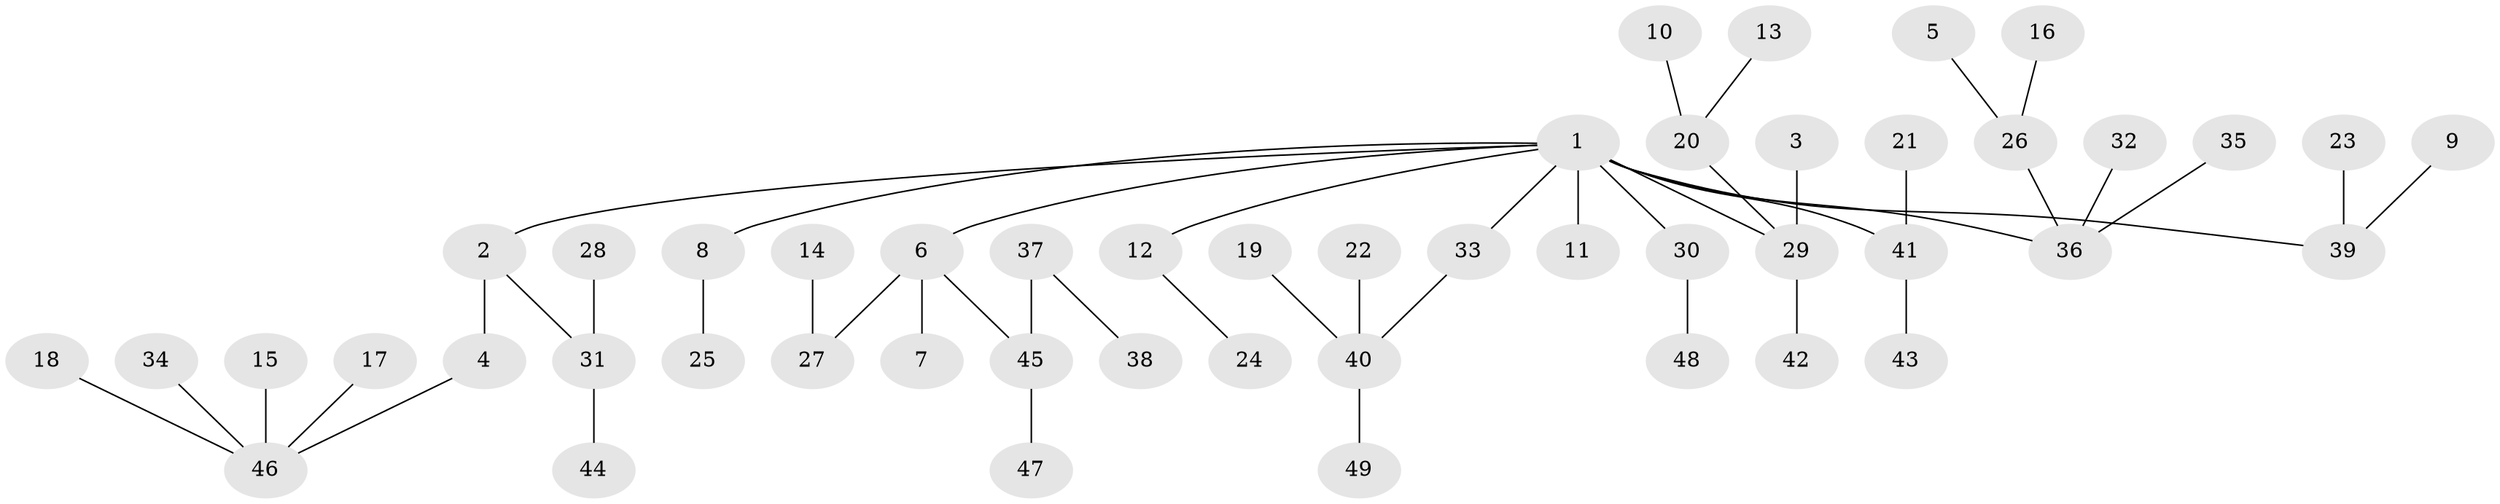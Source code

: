 // original degree distribution, {6: 0.030927835051546393, 3: 0.14432989690721648, 4: 0.09278350515463918, 2: 0.25773195876288657, 1: 0.4742268041237113}
// Generated by graph-tools (version 1.1) at 2025/26/03/09/25 03:26:24]
// undirected, 49 vertices, 48 edges
graph export_dot {
graph [start="1"]
  node [color=gray90,style=filled];
  1;
  2;
  3;
  4;
  5;
  6;
  7;
  8;
  9;
  10;
  11;
  12;
  13;
  14;
  15;
  16;
  17;
  18;
  19;
  20;
  21;
  22;
  23;
  24;
  25;
  26;
  27;
  28;
  29;
  30;
  31;
  32;
  33;
  34;
  35;
  36;
  37;
  38;
  39;
  40;
  41;
  42;
  43;
  44;
  45;
  46;
  47;
  48;
  49;
  1 -- 2 [weight=1.0];
  1 -- 6 [weight=1.0];
  1 -- 8 [weight=1.0];
  1 -- 11 [weight=1.0];
  1 -- 12 [weight=1.0];
  1 -- 29 [weight=1.0];
  1 -- 30 [weight=1.0];
  1 -- 33 [weight=1.0];
  1 -- 36 [weight=1.0];
  1 -- 39 [weight=1.0];
  1 -- 41 [weight=1.0];
  2 -- 4 [weight=1.0];
  2 -- 31 [weight=1.0];
  3 -- 29 [weight=1.0];
  4 -- 46 [weight=1.0];
  5 -- 26 [weight=1.0];
  6 -- 7 [weight=1.0];
  6 -- 27 [weight=1.0];
  6 -- 45 [weight=1.0];
  8 -- 25 [weight=1.0];
  9 -- 39 [weight=1.0];
  10 -- 20 [weight=1.0];
  12 -- 24 [weight=1.0];
  13 -- 20 [weight=1.0];
  14 -- 27 [weight=1.0];
  15 -- 46 [weight=1.0];
  16 -- 26 [weight=1.0];
  17 -- 46 [weight=1.0];
  18 -- 46 [weight=1.0];
  19 -- 40 [weight=1.0];
  20 -- 29 [weight=1.0];
  21 -- 41 [weight=1.0];
  22 -- 40 [weight=1.0];
  23 -- 39 [weight=1.0];
  26 -- 36 [weight=1.0];
  28 -- 31 [weight=1.0];
  29 -- 42 [weight=1.0];
  30 -- 48 [weight=1.0];
  31 -- 44 [weight=1.0];
  32 -- 36 [weight=1.0];
  33 -- 40 [weight=1.0];
  34 -- 46 [weight=1.0];
  35 -- 36 [weight=1.0];
  37 -- 38 [weight=1.0];
  37 -- 45 [weight=1.0];
  40 -- 49 [weight=1.0];
  41 -- 43 [weight=1.0];
  45 -- 47 [weight=1.0];
}
